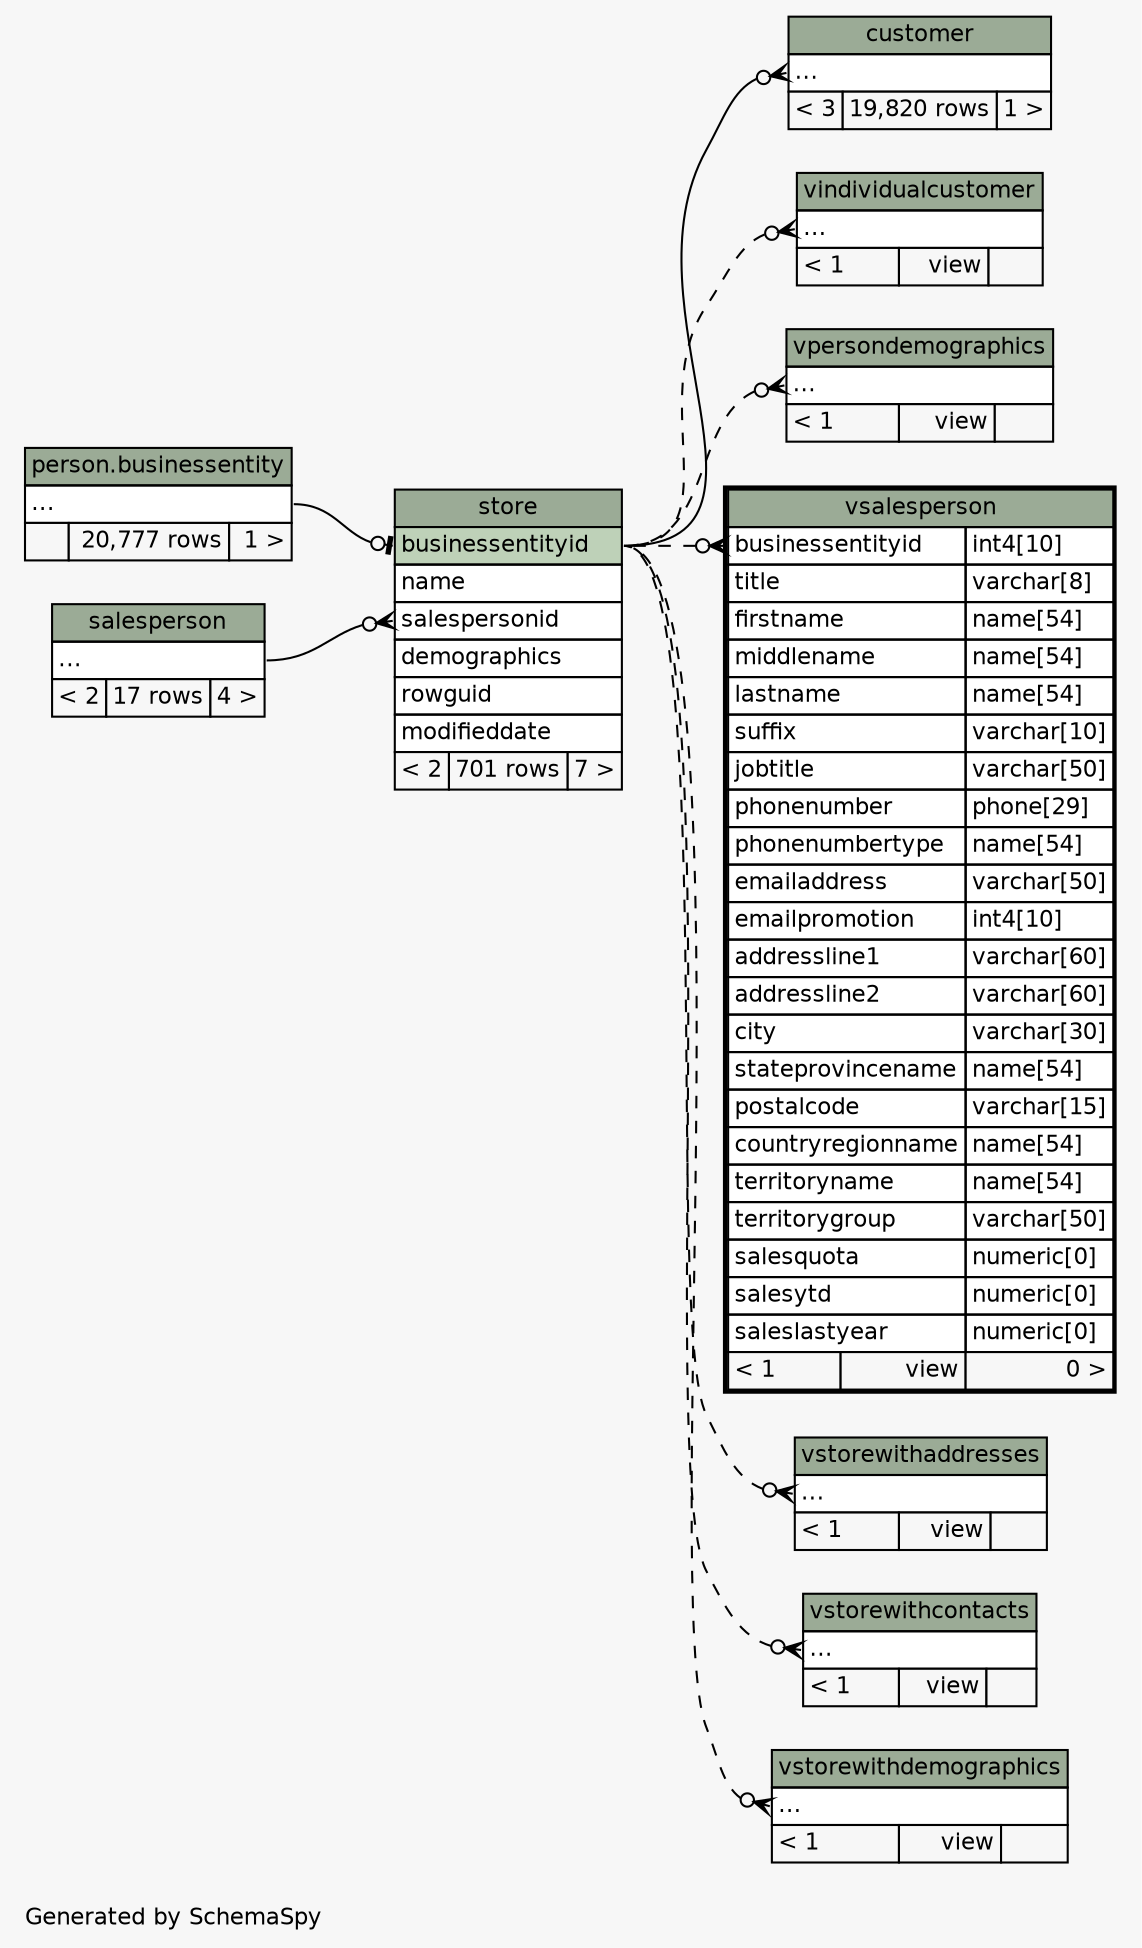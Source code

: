 // dot 2.40.1 on Linux 5.4.0-80-generic
// SchemaSpy rev 590
digraph "impliedTwoDegreesRelationshipsDiagram" {
  graph [
    rankdir="RL"
    bgcolor="#f7f7f7"
    label="\nGenerated by SchemaSpy"
    labeljust="l"
    nodesep="0.18"
    ranksep="0.46"
    fontname="Helvetica"
    fontsize="11"
  ];
  node [
    fontname="Helvetica"
    fontsize="11"
    shape="plaintext"
  ];
  edge [
    arrowsize="0.8"
  ];
  "customer":"elipses":w -> "store":"businessentityid":e [arrowhead=none dir=back arrowtail=crowodot];
  "store":"businessentityid":w -> "person.businessentity":"elipses":e [arrowhead=none dir=back arrowtail=teeodot];
  "store":"salespersonid":w -> "salesperson":"elipses":e [arrowhead=none dir=back arrowtail=crowodot];
  "vindividualcustomer":"elipses":w -> "store":"businessentityid":e [arrowhead=none dir=back arrowtail=crowodot style=dashed];
  "vpersondemographics":"elipses":w -> "store":"businessentityid":e [arrowhead=none dir=back arrowtail=crowodot style=dashed];
  "vsalesperson":"businessentityid":w -> "store":"businessentityid":e [arrowhead=none dir=back arrowtail=crowodot style=dashed];
  "vstorewithaddresses":"elipses":w -> "store":"businessentityid":e [arrowhead=none dir=back arrowtail=crowodot style=dashed];
  "vstorewithcontacts":"elipses":w -> "store":"businessentityid":e [arrowhead=none dir=back arrowtail=crowodot style=dashed];
  "vstorewithdemographics":"elipses":w -> "store":"businessentityid":e [arrowhead=none dir=back arrowtail=crowodot style=dashed];
  "person.businessentity" [
    label=<
    <TABLE BORDER="0" CELLBORDER="1" CELLSPACING="0" BGCOLOR="#ffffff">
      <TR><TD COLSPAN="3" BGCOLOR="#9bab96" ALIGN="CENTER">person.businessentity</TD></TR>
      <TR><TD PORT="elipses" COLSPAN="3" ALIGN="LEFT">...</TD></TR>
      <TR><TD ALIGN="LEFT" BGCOLOR="#f7f7f7">  </TD><TD ALIGN="RIGHT" BGCOLOR="#f7f7f7">20,777 rows</TD><TD ALIGN="RIGHT" BGCOLOR="#f7f7f7">1 &gt;</TD></TR>
    </TABLE>>
    tooltip="person.businessentity"
  ];
  "customer" [
    label=<
    <TABLE BORDER="0" CELLBORDER="1" CELLSPACING="0" BGCOLOR="#ffffff">
      <TR><TD COLSPAN="3" BGCOLOR="#9bab96" ALIGN="CENTER">customer</TD></TR>
      <TR><TD PORT="elipses" COLSPAN="3" ALIGN="LEFT">...</TD></TR>
      <TR><TD ALIGN="LEFT" BGCOLOR="#f7f7f7">&lt; 3</TD><TD ALIGN="RIGHT" BGCOLOR="#f7f7f7">19,820 rows</TD><TD ALIGN="RIGHT" BGCOLOR="#f7f7f7">1 &gt;</TD></TR>
    </TABLE>>
    URL="customer.html"
    tooltip="customer"
  ];
  "salesperson" [
    label=<
    <TABLE BORDER="0" CELLBORDER="1" CELLSPACING="0" BGCOLOR="#ffffff">
      <TR><TD COLSPAN="3" BGCOLOR="#9bab96" ALIGN="CENTER">salesperson</TD></TR>
      <TR><TD PORT="elipses" COLSPAN="3" ALIGN="LEFT">...</TD></TR>
      <TR><TD ALIGN="LEFT" BGCOLOR="#f7f7f7">&lt; 2</TD><TD ALIGN="RIGHT" BGCOLOR="#f7f7f7">17 rows</TD><TD ALIGN="RIGHT" BGCOLOR="#f7f7f7">4 &gt;</TD></TR>
    </TABLE>>
    URL="salesperson.html"
    tooltip="salesperson"
  ];
  "store" [
    label=<
    <TABLE BORDER="0" CELLBORDER="1" CELLSPACING="0" BGCOLOR="#ffffff">
      <TR><TD COLSPAN="3" BGCOLOR="#9bab96" ALIGN="CENTER">store</TD></TR>
      <TR><TD PORT="businessentityid" COLSPAN="3" BGCOLOR="#bed1b8" ALIGN="LEFT">businessentityid</TD></TR>
      <TR><TD PORT="name" COLSPAN="3" ALIGN="LEFT">name</TD></TR>
      <TR><TD PORT="salespersonid" COLSPAN="3" ALIGN="LEFT">salespersonid</TD></TR>
      <TR><TD PORT="demographics" COLSPAN="3" ALIGN="LEFT">demographics</TD></TR>
      <TR><TD PORT="rowguid" COLSPAN="3" ALIGN="LEFT">rowguid</TD></TR>
      <TR><TD PORT="modifieddate" COLSPAN="3" ALIGN="LEFT">modifieddate</TD></TR>
      <TR><TD ALIGN="LEFT" BGCOLOR="#f7f7f7">&lt; 2</TD><TD ALIGN="RIGHT" BGCOLOR="#f7f7f7">701 rows</TD><TD ALIGN="RIGHT" BGCOLOR="#f7f7f7">7 &gt;</TD></TR>
    </TABLE>>
    URL="store.html"
    tooltip="store"
  ];
  "vindividualcustomer" [
    label=<
    <TABLE BORDER="0" CELLBORDER="1" CELLSPACING="0" BGCOLOR="#ffffff">
      <TR><TD COLSPAN="3" BGCOLOR="#9bab96" ALIGN="CENTER">vindividualcustomer</TD></TR>
      <TR><TD PORT="elipses" COLSPAN="3" ALIGN="LEFT">...</TD></TR>
      <TR><TD ALIGN="LEFT" BGCOLOR="#f7f7f7">&lt; 1</TD><TD ALIGN="RIGHT" BGCOLOR="#f7f7f7">view</TD><TD ALIGN="RIGHT" BGCOLOR="#f7f7f7">  </TD></TR>
    </TABLE>>
    URL="vindividualcustomer.html"
    tooltip="vindividualcustomer"
  ];
  "vpersondemographics" [
    label=<
    <TABLE BORDER="0" CELLBORDER="1" CELLSPACING="0" BGCOLOR="#ffffff">
      <TR><TD COLSPAN="3" BGCOLOR="#9bab96" ALIGN="CENTER">vpersondemographics</TD></TR>
      <TR><TD PORT="elipses" COLSPAN="3" ALIGN="LEFT">...</TD></TR>
      <TR><TD ALIGN="LEFT" BGCOLOR="#f7f7f7">&lt; 1</TD><TD ALIGN="RIGHT" BGCOLOR="#f7f7f7">view</TD><TD ALIGN="RIGHT" BGCOLOR="#f7f7f7">  </TD></TR>
    </TABLE>>
    URL="vpersondemographics.html"
    tooltip="vpersondemographics"
  ];
  "vsalesperson" [
    label=<
    <TABLE BORDER="2" CELLBORDER="1" CELLSPACING="0" BGCOLOR="#ffffff">
      <TR><TD COLSPAN="3" BGCOLOR="#9bab96" ALIGN="CENTER">vsalesperson</TD></TR>
      <TR><TD PORT="businessentityid" COLSPAN="2" ALIGN="LEFT">businessentityid</TD><TD PORT="businessentityid.type" ALIGN="LEFT">int4[10]</TD></TR>
      <TR><TD PORT="title" COLSPAN="2" ALIGN="LEFT">title</TD><TD PORT="title.type" ALIGN="LEFT">varchar[8]</TD></TR>
      <TR><TD PORT="firstname" COLSPAN="2" ALIGN="LEFT">firstname</TD><TD PORT="firstname.type" ALIGN="LEFT">name[54]</TD></TR>
      <TR><TD PORT="middlename" COLSPAN="2" ALIGN="LEFT">middlename</TD><TD PORT="middlename.type" ALIGN="LEFT">name[54]</TD></TR>
      <TR><TD PORT="lastname" COLSPAN="2" ALIGN="LEFT">lastname</TD><TD PORT="lastname.type" ALIGN="LEFT">name[54]</TD></TR>
      <TR><TD PORT="suffix" COLSPAN="2" ALIGN="LEFT">suffix</TD><TD PORT="suffix.type" ALIGN="LEFT">varchar[10]</TD></TR>
      <TR><TD PORT="jobtitle" COLSPAN="2" ALIGN="LEFT">jobtitle</TD><TD PORT="jobtitle.type" ALIGN="LEFT">varchar[50]</TD></TR>
      <TR><TD PORT="phonenumber" COLSPAN="2" ALIGN="LEFT">phonenumber</TD><TD PORT="phonenumber.type" ALIGN="LEFT">phone[29]</TD></TR>
      <TR><TD PORT="phonenumbertype" COLSPAN="2" ALIGN="LEFT">phonenumbertype</TD><TD PORT="phonenumbertype.type" ALIGN="LEFT">name[54]</TD></TR>
      <TR><TD PORT="emailaddress" COLSPAN="2" ALIGN="LEFT">emailaddress</TD><TD PORT="emailaddress.type" ALIGN="LEFT">varchar[50]</TD></TR>
      <TR><TD PORT="emailpromotion" COLSPAN="2" ALIGN="LEFT">emailpromotion</TD><TD PORT="emailpromotion.type" ALIGN="LEFT">int4[10]</TD></TR>
      <TR><TD PORT="addressline1" COLSPAN="2" ALIGN="LEFT">addressline1</TD><TD PORT="addressline1.type" ALIGN="LEFT">varchar[60]</TD></TR>
      <TR><TD PORT="addressline2" COLSPAN="2" ALIGN="LEFT">addressline2</TD><TD PORT="addressline2.type" ALIGN="LEFT">varchar[60]</TD></TR>
      <TR><TD PORT="city" COLSPAN="2" ALIGN="LEFT">city</TD><TD PORT="city.type" ALIGN="LEFT">varchar[30]</TD></TR>
      <TR><TD PORT="stateprovincename" COLSPAN="2" ALIGN="LEFT">stateprovincename</TD><TD PORT="stateprovincename.type" ALIGN="LEFT">name[54]</TD></TR>
      <TR><TD PORT="postalcode" COLSPAN="2" ALIGN="LEFT">postalcode</TD><TD PORT="postalcode.type" ALIGN="LEFT">varchar[15]</TD></TR>
      <TR><TD PORT="countryregionname" COLSPAN="2" ALIGN="LEFT">countryregionname</TD><TD PORT="countryregionname.type" ALIGN="LEFT">name[54]</TD></TR>
      <TR><TD PORT="territoryname" COLSPAN="2" ALIGN="LEFT">territoryname</TD><TD PORT="territoryname.type" ALIGN="LEFT">name[54]</TD></TR>
      <TR><TD PORT="territorygroup" COLSPAN="2" ALIGN="LEFT">territorygroup</TD><TD PORT="territorygroup.type" ALIGN="LEFT">varchar[50]</TD></TR>
      <TR><TD PORT="salesquota" COLSPAN="2" ALIGN="LEFT">salesquota</TD><TD PORT="salesquota.type" ALIGN="LEFT">numeric[0]</TD></TR>
      <TR><TD PORT="salesytd" COLSPAN="2" ALIGN="LEFT">salesytd</TD><TD PORT="salesytd.type" ALIGN="LEFT">numeric[0]</TD></TR>
      <TR><TD PORT="saleslastyear" COLSPAN="2" ALIGN="LEFT">saleslastyear</TD><TD PORT="saleslastyear.type" ALIGN="LEFT">numeric[0]</TD></TR>
      <TR><TD ALIGN="LEFT" BGCOLOR="#f7f7f7">&lt; 1</TD><TD ALIGN="RIGHT" BGCOLOR="#f7f7f7">view</TD><TD ALIGN="RIGHT" BGCOLOR="#f7f7f7">0 &gt;</TD></TR>
    </TABLE>>
    URL="vsalesperson.html"
    tooltip="vsalesperson"
  ];
  "vstorewithaddresses" [
    label=<
    <TABLE BORDER="0" CELLBORDER="1" CELLSPACING="0" BGCOLOR="#ffffff">
      <TR><TD COLSPAN="3" BGCOLOR="#9bab96" ALIGN="CENTER">vstorewithaddresses</TD></TR>
      <TR><TD PORT="elipses" COLSPAN="3" ALIGN="LEFT">...</TD></TR>
      <TR><TD ALIGN="LEFT" BGCOLOR="#f7f7f7">&lt; 1</TD><TD ALIGN="RIGHT" BGCOLOR="#f7f7f7">view</TD><TD ALIGN="RIGHT" BGCOLOR="#f7f7f7">  </TD></TR>
    </TABLE>>
    URL="vstorewithaddresses.html"
    tooltip="vstorewithaddresses"
  ];
  "vstorewithcontacts" [
    label=<
    <TABLE BORDER="0" CELLBORDER="1" CELLSPACING="0" BGCOLOR="#ffffff">
      <TR><TD COLSPAN="3" BGCOLOR="#9bab96" ALIGN="CENTER">vstorewithcontacts</TD></TR>
      <TR><TD PORT="elipses" COLSPAN="3" ALIGN="LEFT">...</TD></TR>
      <TR><TD ALIGN="LEFT" BGCOLOR="#f7f7f7">&lt; 1</TD><TD ALIGN="RIGHT" BGCOLOR="#f7f7f7">view</TD><TD ALIGN="RIGHT" BGCOLOR="#f7f7f7">  </TD></TR>
    </TABLE>>
    URL="vstorewithcontacts.html"
    tooltip="vstorewithcontacts"
  ];
  "vstorewithdemographics" [
    label=<
    <TABLE BORDER="0" CELLBORDER="1" CELLSPACING="0" BGCOLOR="#ffffff">
      <TR><TD COLSPAN="3" BGCOLOR="#9bab96" ALIGN="CENTER">vstorewithdemographics</TD></TR>
      <TR><TD PORT="elipses" COLSPAN="3" ALIGN="LEFT">...</TD></TR>
      <TR><TD ALIGN="LEFT" BGCOLOR="#f7f7f7">&lt; 1</TD><TD ALIGN="RIGHT" BGCOLOR="#f7f7f7">view</TD><TD ALIGN="RIGHT" BGCOLOR="#f7f7f7">  </TD></TR>
    </TABLE>>
    URL="vstorewithdemographics.html"
    tooltip="vstorewithdemographics"
  ];
}
